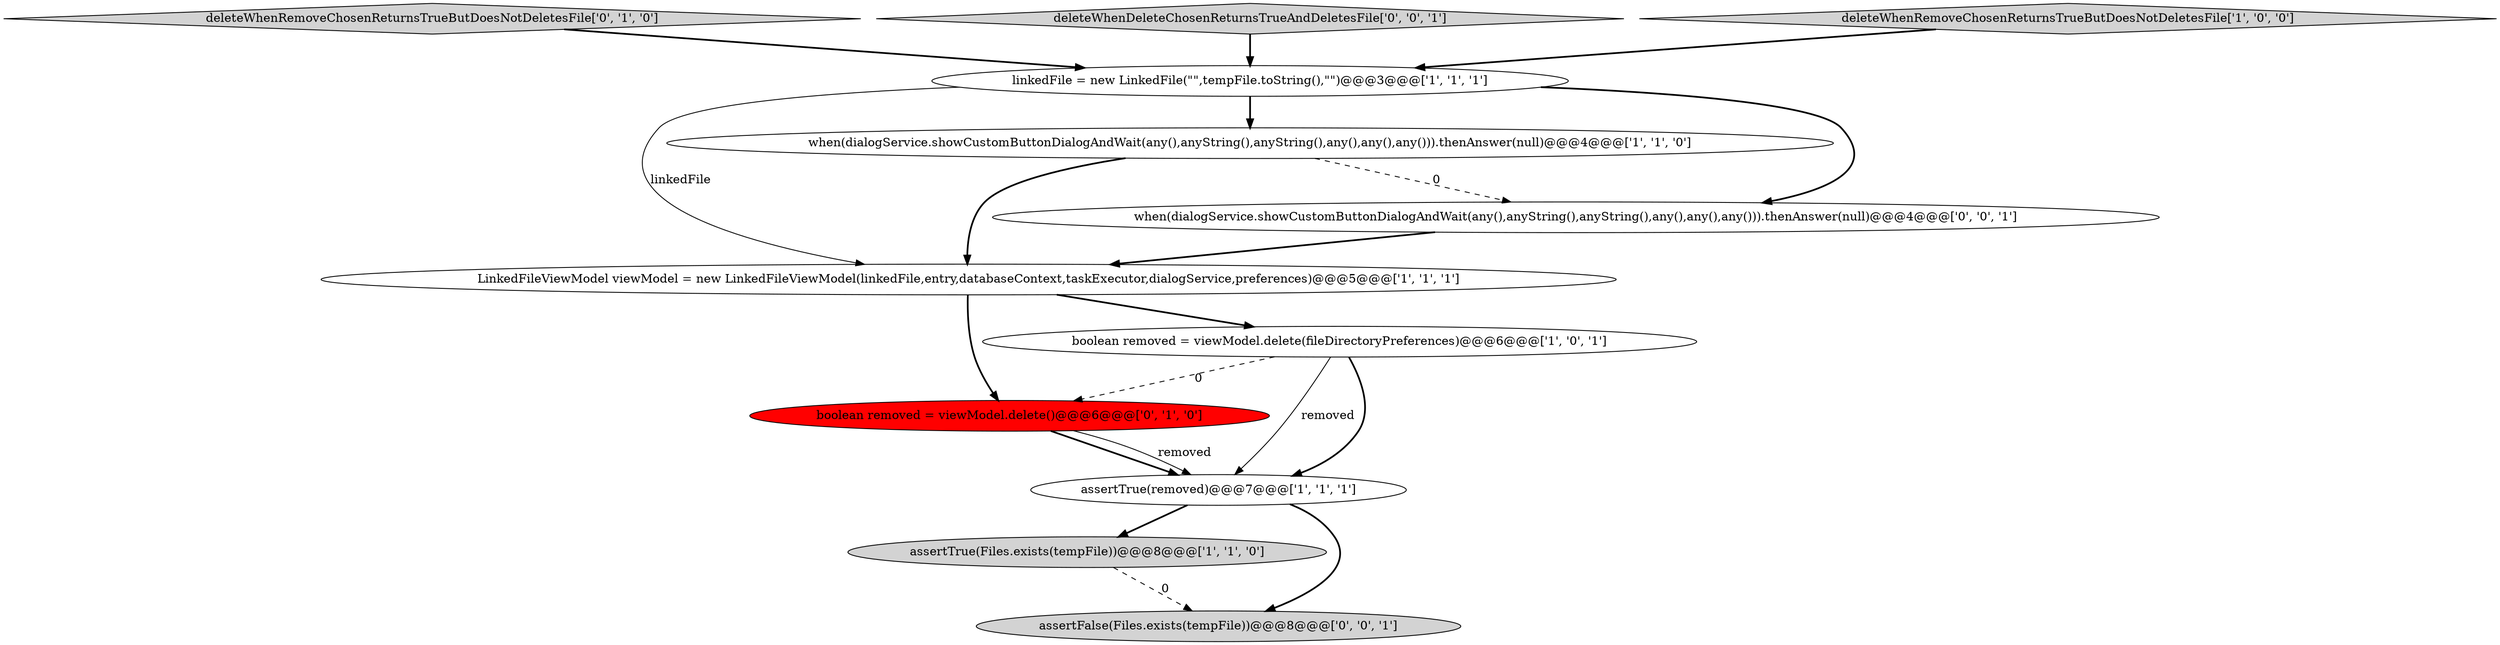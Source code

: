 digraph {
3 [style = filled, label = "LinkedFileViewModel viewModel = new LinkedFileViewModel(linkedFile,entry,databaseContext,taskExecutor,dialogService,preferences)@@@5@@@['1', '1', '1']", fillcolor = white, shape = ellipse image = "AAA0AAABBB1BBB"];
6 [style = filled, label = "when(dialogService.showCustomButtonDialogAndWait(any(),anyString(),anyString(),any(),any(),any())).thenAnswer(null)@@@4@@@['1', '1', '0']", fillcolor = white, shape = ellipse image = "AAA0AAABBB1BBB"];
2 [style = filled, label = "assertTrue(Files.exists(tempFile))@@@8@@@['1', '1', '0']", fillcolor = lightgray, shape = ellipse image = "AAA0AAABBB1BBB"];
5 [style = filled, label = "linkedFile = new LinkedFile(\"\",tempFile.toString(),\"\")@@@3@@@['1', '1', '1']", fillcolor = white, shape = ellipse image = "AAA0AAABBB1BBB"];
7 [style = filled, label = "deleteWhenRemoveChosenReturnsTrueButDoesNotDeletesFile['0', '1', '0']", fillcolor = lightgray, shape = diamond image = "AAA0AAABBB2BBB"];
8 [style = filled, label = "boolean removed = viewModel.delete()@@@6@@@['0', '1', '0']", fillcolor = red, shape = ellipse image = "AAA1AAABBB2BBB"];
11 [style = filled, label = "when(dialogService.showCustomButtonDialogAndWait(any(),anyString(),anyString(),any(),any(),any())).thenAnswer(null)@@@4@@@['0', '0', '1']", fillcolor = white, shape = ellipse image = "AAA0AAABBB3BBB"];
1 [style = filled, label = "assertTrue(removed)@@@7@@@['1', '1', '1']", fillcolor = white, shape = ellipse image = "AAA0AAABBB1BBB"];
4 [style = filled, label = "boolean removed = viewModel.delete(fileDirectoryPreferences)@@@6@@@['1', '0', '1']", fillcolor = white, shape = ellipse image = "AAA0AAABBB1BBB"];
10 [style = filled, label = "deleteWhenDeleteChosenReturnsTrueAndDeletesFile['0', '0', '1']", fillcolor = lightgray, shape = diamond image = "AAA0AAABBB3BBB"];
9 [style = filled, label = "assertFalse(Files.exists(tempFile))@@@8@@@['0', '0', '1']", fillcolor = lightgray, shape = ellipse image = "AAA0AAABBB3BBB"];
0 [style = filled, label = "deleteWhenRemoveChosenReturnsTrueButDoesNotDeletesFile['1', '0', '0']", fillcolor = lightgray, shape = diamond image = "AAA0AAABBB1BBB"];
8->1 [style = bold, label=""];
6->3 [style = bold, label=""];
5->3 [style = solid, label="linkedFile"];
4->1 [style = solid, label="removed"];
1->2 [style = bold, label=""];
4->1 [style = bold, label=""];
7->5 [style = bold, label=""];
5->11 [style = bold, label=""];
4->8 [style = dashed, label="0"];
10->5 [style = bold, label=""];
5->6 [style = bold, label=""];
11->3 [style = bold, label=""];
8->1 [style = solid, label="removed"];
2->9 [style = dashed, label="0"];
3->4 [style = bold, label=""];
3->8 [style = bold, label=""];
1->9 [style = bold, label=""];
0->5 [style = bold, label=""];
6->11 [style = dashed, label="0"];
}
